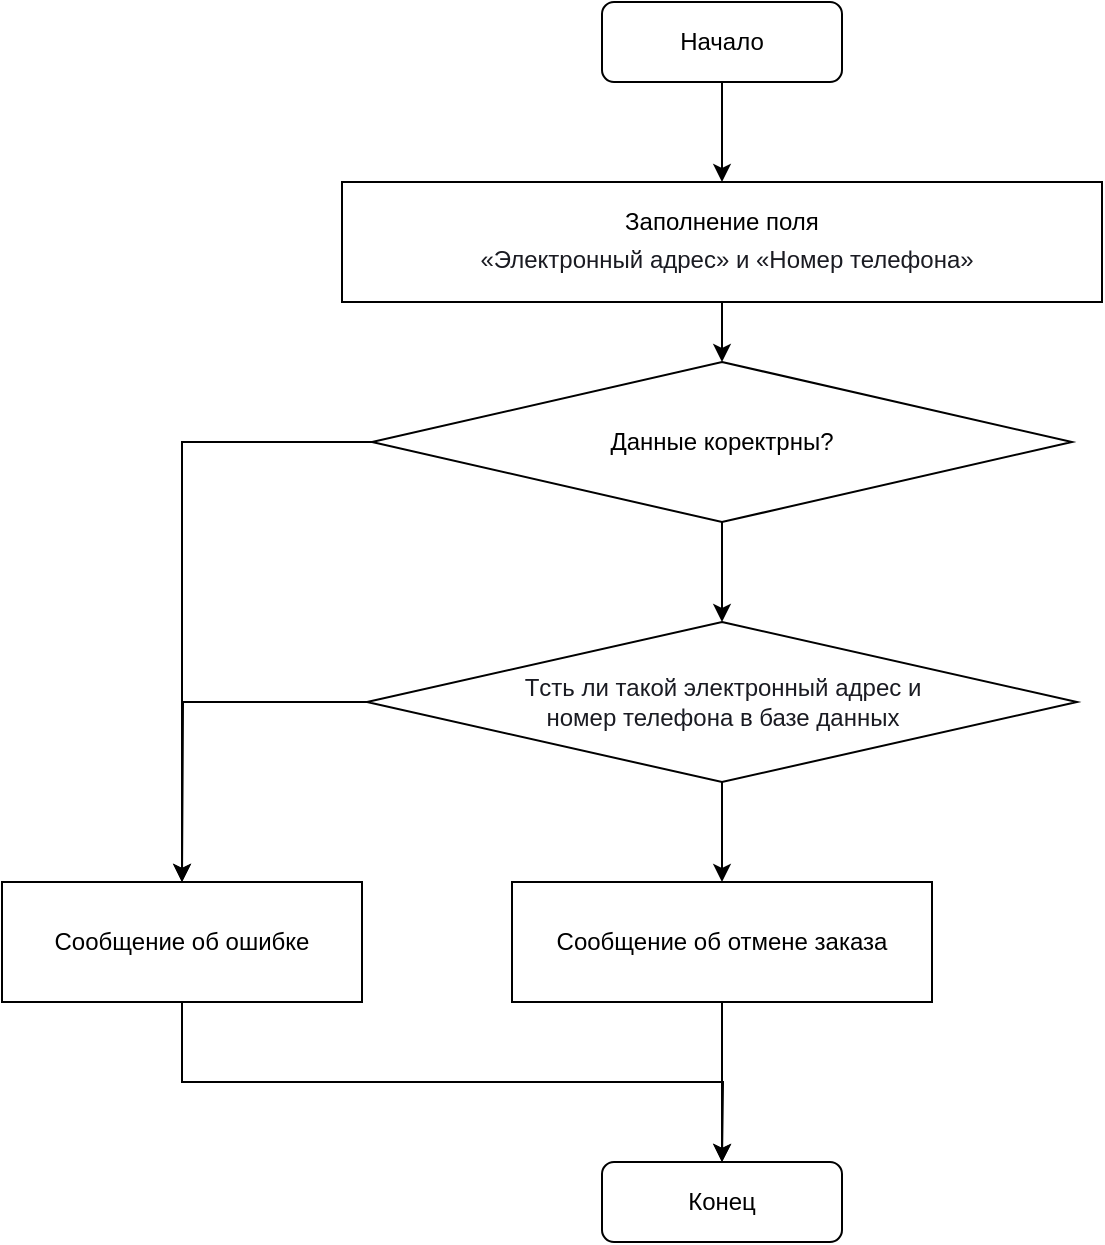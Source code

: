 <mxfile version="20.3.0" type="device"><diagram id="C5RBs43oDa-KdzZeNtuy" name="Page-1"><mxGraphModel dx="1342" dy="857" grid="1" gridSize="10" guides="1" tooltips="1" connect="1" arrows="1" fold="1" page="1" pageScale="1" pageWidth="827" pageHeight="1169" math="0" shadow="0"><root><mxCell id="WIyWlLk6GJQsqaUBKTNV-0"/><mxCell id="WIyWlLk6GJQsqaUBKTNV-1" parent="WIyWlLk6GJQsqaUBKTNV-0"/><mxCell id="JbEYU6j6LhL0mVuLWFo3-5" style="edgeStyle=orthogonalEdgeStyle;rounded=0;orthogonalLoop=1;jettySize=auto;html=1;exitX=0.5;exitY=1;exitDx=0;exitDy=0;fontSize=12;" edge="1" parent="WIyWlLk6GJQsqaUBKTNV-1" source="WIyWlLk6GJQsqaUBKTNV-3" target="JbEYU6j6LhL0mVuLWFo3-0"><mxGeometry relative="1" as="geometry"/></mxCell><mxCell id="WIyWlLk6GJQsqaUBKTNV-3" value="Начало" style="rounded=1;whiteSpace=wrap;html=1;fontSize=12;glass=0;strokeWidth=1;shadow=0;" parent="WIyWlLk6GJQsqaUBKTNV-1" vertex="1"><mxGeometry x="320" y="80" width="120" height="40" as="geometry"/></mxCell><mxCell id="JbEYU6j6LhL0mVuLWFo3-6" style="edgeStyle=orthogonalEdgeStyle;rounded=0;orthogonalLoop=1;jettySize=auto;html=1;exitX=0.5;exitY=1;exitDx=0;exitDy=0;entryX=0.5;entryY=0;entryDx=0;entryDy=0;fontSize=12;" edge="1" parent="WIyWlLk6GJQsqaUBKTNV-1" source="JbEYU6j6LhL0mVuLWFo3-0" target="JbEYU6j6LhL0mVuLWFo3-1"><mxGeometry relative="1" as="geometry"/></mxCell><mxCell id="JbEYU6j6LhL0mVuLWFo3-0" value="Заполнение поля&lt;br&gt;&lt;span style=&quot;color: rgb(26, 27, 34); font-family: &amp;quot;YS Text&amp;quot;, Arial, Helvetica, sans-serif; font-size: 18px; text-align: start; background-color: rgb(255, 255, 255);&quot;&gt;&amp;nbsp;&lt;/span&gt;&lt;span style=&quot;color: rgb(26, 27, 34); font-family: &amp;quot;YS Text&amp;quot;, Arial, Helvetica, sans-serif; text-align: start; background-color: rgb(255, 255, 255);&quot;&gt;&lt;font style=&quot;font-size: 12px;&quot;&gt;«Электронный адрес» и «Номер телефона»&lt;/font&gt;&lt;/span&gt;" style="rounded=0;whiteSpace=wrap;html=1;" vertex="1" parent="WIyWlLk6GJQsqaUBKTNV-1"><mxGeometry x="190" y="170" width="380" height="60" as="geometry"/></mxCell><mxCell id="JbEYU6j6LhL0mVuLWFo3-7" style="edgeStyle=orthogonalEdgeStyle;rounded=0;orthogonalLoop=1;jettySize=auto;html=1;exitX=0.5;exitY=1;exitDx=0;exitDy=0;entryX=0.5;entryY=0;entryDx=0;entryDy=0;fontSize=12;" edge="1" parent="WIyWlLk6GJQsqaUBKTNV-1" source="JbEYU6j6LhL0mVuLWFo3-1" target="JbEYU6j6LhL0mVuLWFo3-3"><mxGeometry relative="1" as="geometry"/></mxCell><mxCell id="JbEYU6j6LhL0mVuLWFo3-8" style="edgeStyle=orthogonalEdgeStyle;rounded=0;orthogonalLoop=1;jettySize=auto;html=1;exitX=0;exitY=0.5;exitDx=0;exitDy=0;fontSize=12;" edge="1" parent="WIyWlLk6GJQsqaUBKTNV-1" source="JbEYU6j6LhL0mVuLWFo3-1" target="JbEYU6j6LhL0mVuLWFo3-4"><mxGeometry relative="1" as="geometry"/></mxCell><mxCell id="JbEYU6j6LhL0mVuLWFo3-1" value="Данные коректрны?" style="rhombus;whiteSpace=wrap;html=1;fontSize=12;" vertex="1" parent="WIyWlLk6GJQsqaUBKTNV-1"><mxGeometry x="205" y="260" width="350" height="80" as="geometry"/></mxCell><mxCell id="JbEYU6j6LhL0mVuLWFo3-9" style="edgeStyle=orthogonalEdgeStyle;rounded=0;orthogonalLoop=1;jettySize=auto;html=1;exitX=0;exitY=0.5;exitDx=0;exitDy=0;fontSize=12;" edge="1" parent="WIyWlLk6GJQsqaUBKTNV-1" source="JbEYU6j6LhL0mVuLWFo3-3"><mxGeometry relative="1" as="geometry"><mxPoint x="110" y="520" as="targetPoint"/></mxGeometry></mxCell><mxCell id="JbEYU6j6LhL0mVuLWFo3-11" style="edgeStyle=orthogonalEdgeStyle;rounded=0;orthogonalLoop=1;jettySize=auto;html=1;exitX=0.5;exitY=1;exitDx=0;exitDy=0;entryX=0.5;entryY=0;entryDx=0;entryDy=0;fontSize=12;" edge="1" parent="WIyWlLk6GJQsqaUBKTNV-1" source="JbEYU6j6LhL0mVuLWFo3-3" target="JbEYU6j6LhL0mVuLWFo3-10"><mxGeometry relative="1" as="geometry"/></mxCell><mxCell id="JbEYU6j6LhL0mVuLWFo3-3" value="&lt;span style=&quot;color: rgb(26, 27, 34); font-family: &amp;quot;YS Text&amp;quot;, Arial, Helvetica, sans-serif; text-align: left; background-color: rgb(255, 255, 255);&quot;&gt;&lt;font style=&quot;font-size: 12px;&quot;&gt;Tсть ли такой электронный адрес и &lt;br&gt;номер телефона в базе данных&lt;/font&gt;&lt;/span&gt;" style="rhombus;whiteSpace=wrap;html=1;fontSize=12;" vertex="1" parent="WIyWlLk6GJQsqaUBKTNV-1"><mxGeometry x="202.5" y="390" width="355" height="80" as="geometry"/></mxCell><mxCell id="JbEYU6j6LhL0mVuLWFo3-13" style="edgeStyle=orthogonalEdgeStyle;rounded=0;orthogonalLoop=1;jettySize=auto;html=1;exitX=0.5;exitY=1;exitDx=0;exitDy=0;entryX=0.5;entryY=0;entryDx=0;entryDy=0;fontSize=12;" edge="1" parent="WIyWlLk6GJQsqaUBKTNV-1" source="JbEYU6j6LhL0mVuLWFo3-4"><mxGeometry relative="1" as="geometry"><mxPoint x="380" y="660" as="targetPoint"/></mxGeometry></mxCell><mxCell id="JbEYU6j6LhL0mVuLWFo3-4" value="Сообщение об ошибке" style="rounded=0;whiteSpace=wrap;html=1;fontSize=12;" vertex="1" parent="WIyWlLk6GJQsqaUBKTNV-1"><mxGeometry x="20" y="520" width="180" height="60" as="geometry"/></mxCell><mxCell id="JbEYU6j6LhL0mVuLWFo3-14" style="edgeStyle=orthogonalEdgeStyle;rounded=0;orthogonalLoop=1;jettySize=auto;html=1;exitX=0.5;exitY=1;exitDx=0;exitDy=0;fontSize=12;" edge="1" parent="WIyWlLk6GJQsqaUBKTNV-1" source="JbEYU6j6LhL0mVuLWFo3-10"><mxGeometry relative="1" as="geometry"><mxPoint x="380" y="660" as="targetPoint"/></mxGeometry></mxCell><mxCell id="JbEYU6j6LhL0mVuLWFo3-10" value="Сообщение об отмене заказа" style="rounded=0;whiteSpace=wrap;html=1;fontSize=12;" vertex="1" parent="WIyWlLk6GJQsqaUBKTNV-1"><mxGeometry x="275" y="520" width="210" height="60" as="geometry"/></mxCell><mxCell id="JbEYU6j6LhL0mVuLWFo3-15" value="Конец" style="rounded=1;whiteSpace=wrap;html=1;fontSize=12;glass=0;strokeWidth=1;shadow=0;" vertex="1" parent="WIyWlLk6GJQsqaUBKTNV-1"><mxGeometry x="320" y="660" width="120" height="40" as="geometry"/></mxCell></root></mxGraphModel></diagram></mxfile>